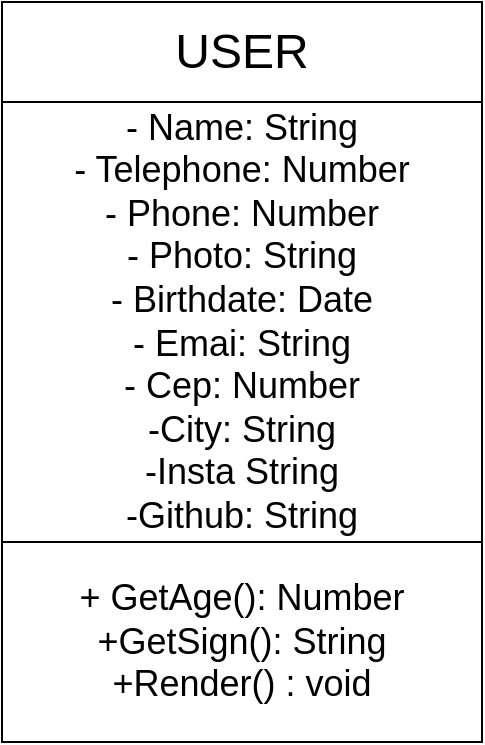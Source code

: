 <mxfile>
    <diagram id="_iOPbtojSU_5HbLdEPTw" name="Page-1">
        <mxGraphModel dx="1054" dy="776" grid="1" gridSize="10" guides="1" tooltips="1" connect="1" arrows="1" fold="1" page="1" pageScale="1" pageWidth="850" pageHeight="1100" math="0" shadow="0">
            <root>
                <mxCell id="0"/>
                <mxCell id="1" parent="0"/>
                <mxCell id="7" value="" style="group" vertex="1" connectable="0" parent="1">
                    <mxGeometry x="190" y="260" width="240" height="370" as="geometry"/>
                </mxCell>
                <mxCell id="2" value="" style="rounded=0;whiteSpace=wrap;html=1;" vertex="1" parent="7">
                    <mxGeometry width="240" height="370" as="geometry"/>
                </mxCell>
                <mxCell id="3" value="" style="rounded=0;whiteSpace=wrap;html=1;" vertex="1" parent="7">
                    <mxGeometry y="50" width="240" height="220" as="geometry"/>
                </mxCell>
                <mxCell id="4" value="&lt;font style=&quot;font-size: 24px;&quot;&gt;USER&lt;/font&gt;" style="text;html=1;strokeColor=none;fillColor=none;align=center;verticalAlign=middle;whiteSpace=wrap;rounded=0;" vertex="1" parent="7">
                    <mxGeometry x="90" y="10" width="60" height="30" as="geometry"/>
                </mxCell>
                <mxCell id="6" value="- Name: String&lt;br&gt;- Telephone: Number&lt;br&gt;- Phone: Number&lt;br&gt;- Photo: String&lt;br&gt;- Birthdate: Date&lt;br&gt;- Emai: String&lt;br&gt;- Cep: Number&lt;br&gt;-City: String&lt;br&gt;-Insta String&lt;br&gt;-Github: String" style="text;html=1;strokeColor=none;fillColor=none;align=center;verticalAlign=middle;whiteSpace=wrap;rounded=0;fontSize=18;" vertex="1" parent="7">
                    <mxGeometry y="50" width="240" height="220" as="geometry"/>
                </mxCell>
                <mxCell id="8" value="+ GetAge(): Number&lt;br&gt;+GetSign(): String&lt;br&gt;+Render() : void" style="text;html=1;strokeColor=none;fillColor=none;align=center;verticalAlign=middle;whiteSpace=wrap;rounded=0;fontSize=18;" vertex="1" parent="7">
                    <mxGeometry y="270" width="240" height="100" as="geometry"/>
                </mxCell>
            </root>
        </mxGraphModel>
    </diagram>
</mxfile>